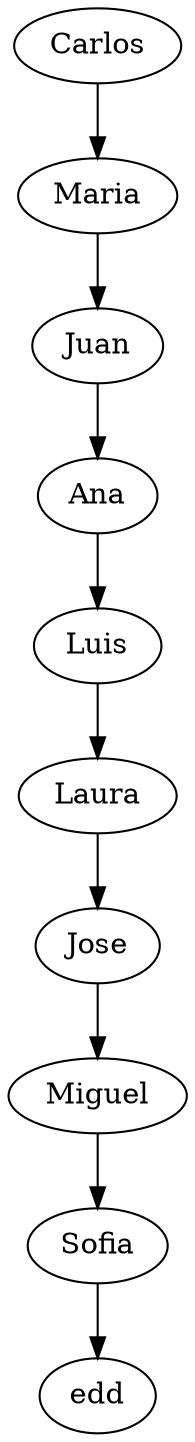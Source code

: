 digraph G {
Carlos [label="Carlos"];
Maria [label="Maria"];
Juan [label="Juan"];
Ana [label="Ana"];
Luis [label="Luis"];
Laura [label="Laura"];
Jose [label="Jose"];
Miguel [label="Miguel"];
Sofia [label="Sofia"];
edd [label="edd"];
Carlos -> Maria;
Maria -> Juan;
Juan -> Ana;
Ana -> Luis;
Luis -> Laura;
Laura -> Jose;
Jose -> Miguel;
Miguel -> Sofia;
Sofia -> edd;
}